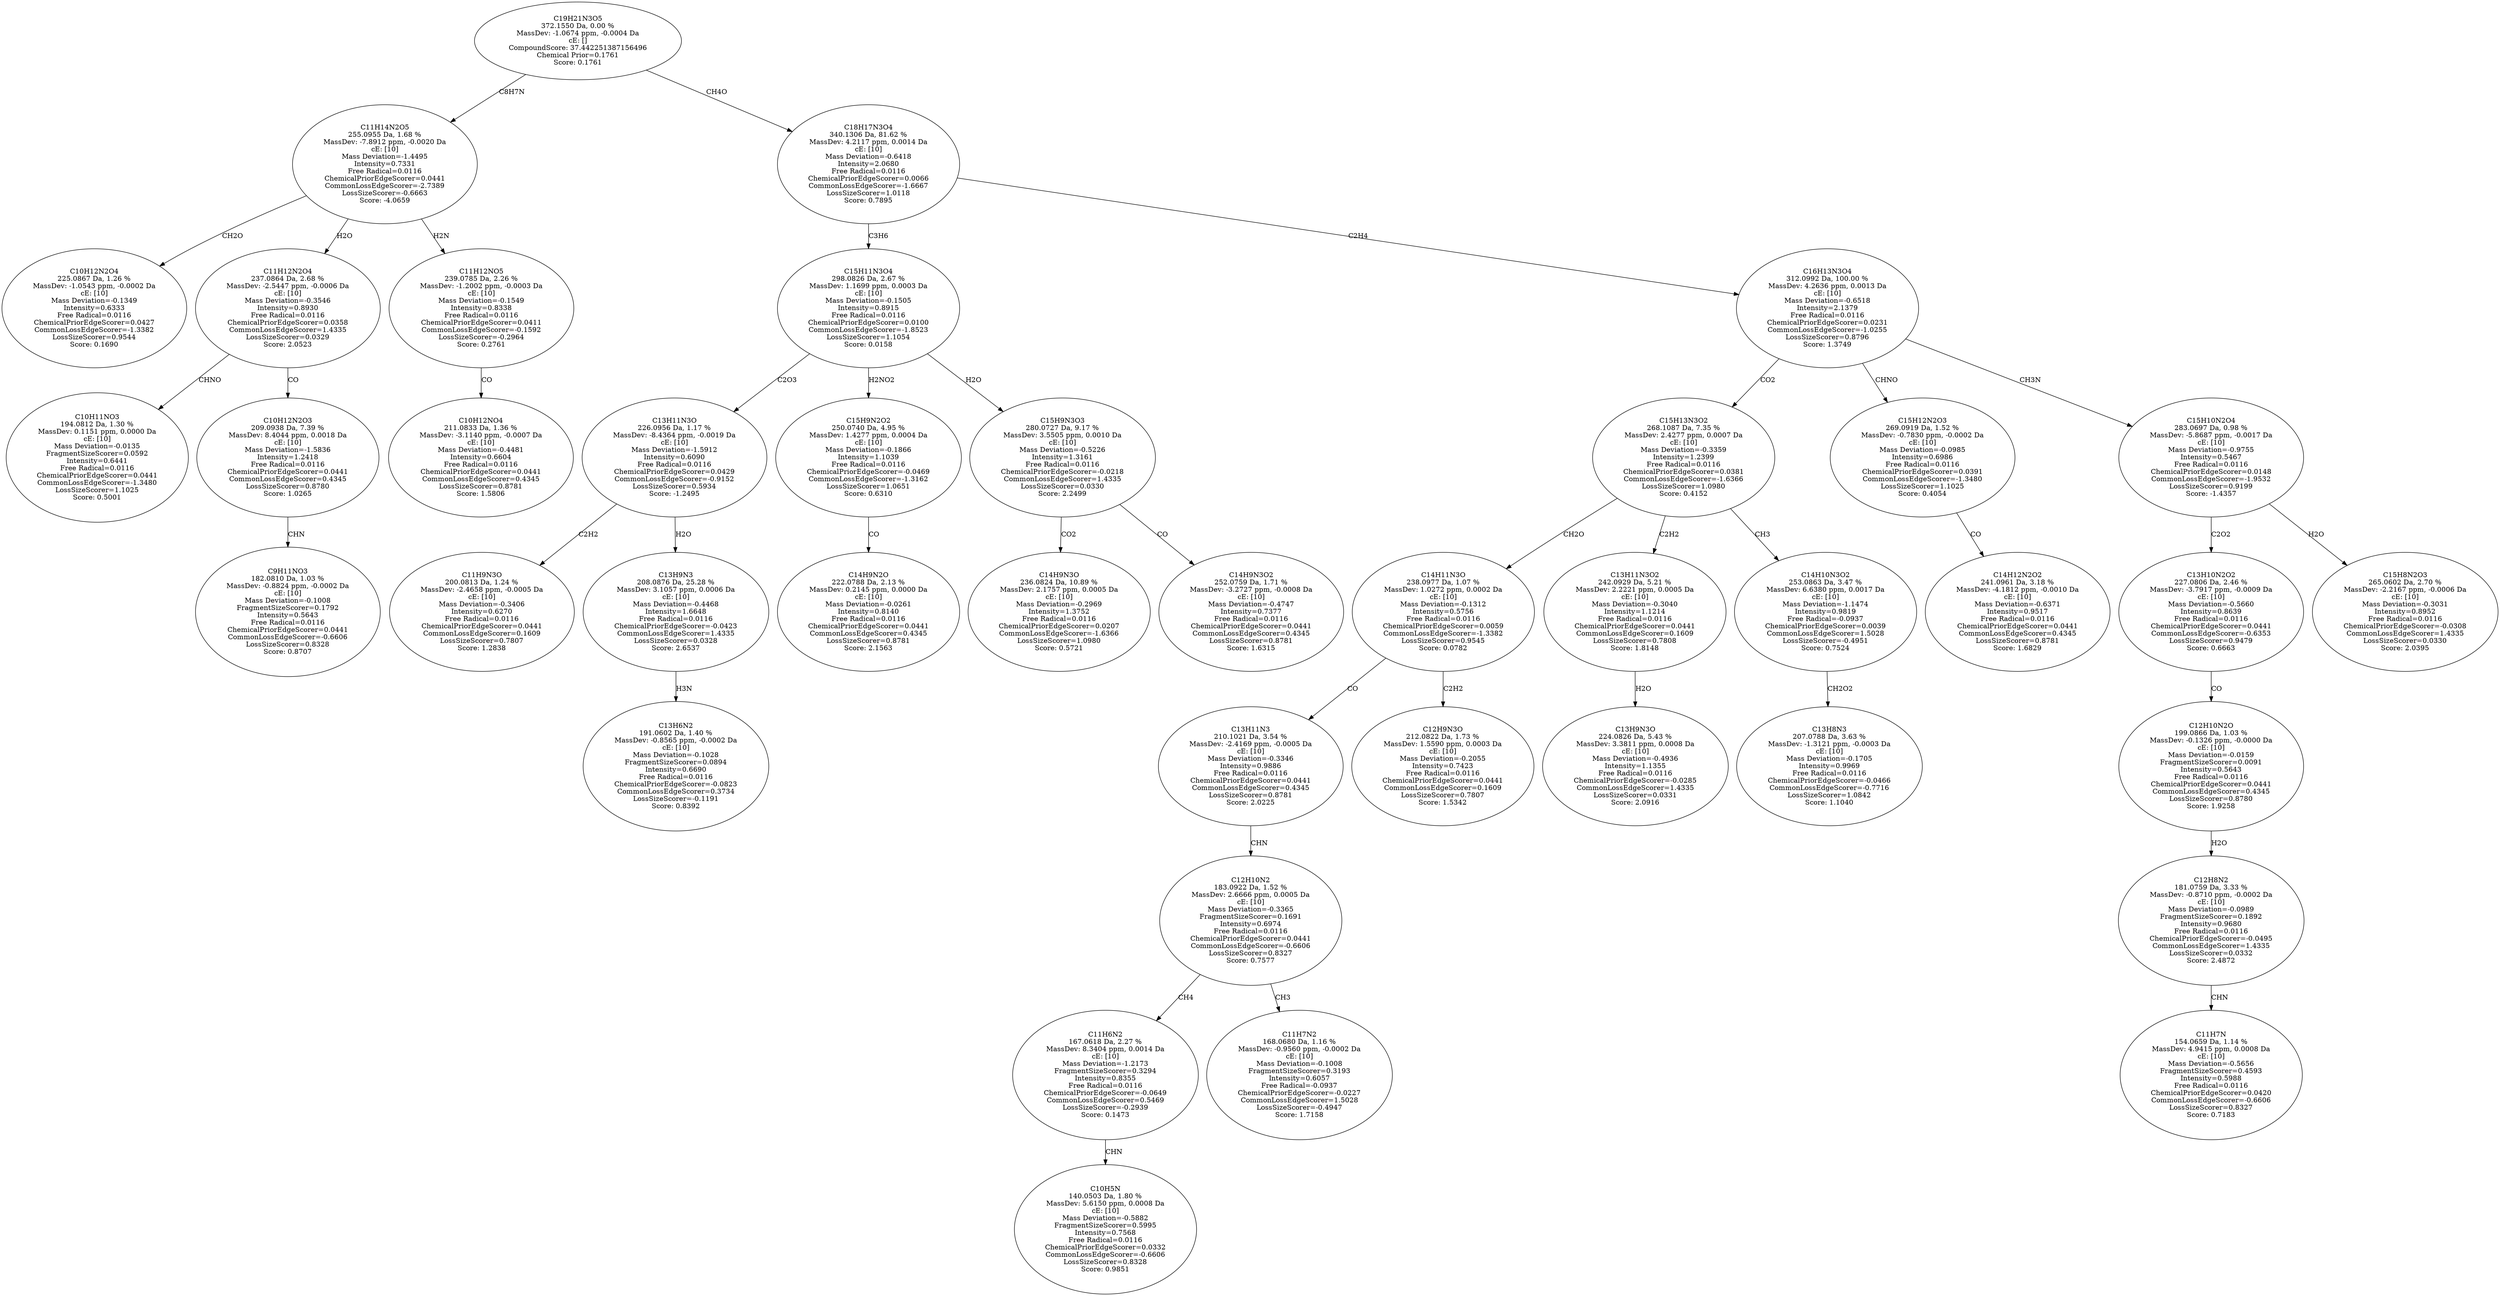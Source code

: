 strict digraph {
v1 [label="C10H12N2O4\n225.0867 Da, 1.26 %\nMassDev: -1.0543 ppm, -0.0002 Da\ncE: [10]\nMass Deviation=-0.1349\nIntensity=0.6333\nFree Radical=0.0116\nChemicalPriorEdgeScorer=0.0427\nCommonLossEdgeScorer=-1.3382\nLossSizeScorer=0.9544\nScore: 0.1690"];
v2 [label="C10H11NO3\n194.0812 Da, 1.30 %\nMassDev: 0.1151 ppm, 0.0000 Da\ncE: [10]\nMass Deviation=-0.0135\nFragmentSizeScorer=0.0592\nIntensity=0.6441\nFree Radical=0.0116\nChemicalPriorEdgeScorer=0.0441\nCommonLossEdgeScorer=-1.3480\nLossSizeScorer=1.1025\nScore: 0.5001"];
v3 [label="C9H11NO3\n182.0810 Da, 1.03 %\nMassDev: -0.8824 ppm, -0.0002 Da\ncE: [10]\nMass Deviation=-0.1008\nFragmentSizeScorer=0.1792\nIntensity=0.5643\nFree Radical=0.0116\nChemicalPriorEdgeScorer=0.0441\nCommonLossEdgeScorer=-0.6606\nLossSizeScorer=0.8328\nScore: 0.8707"];
v4 [label="C10H12N2O3\n209.0938 Da, 7.39 %\nMassDev: 8.4044 ppm, 0.0018 Da\ncE: [10]\nMass Deviation=-1.5836\nIntensity=1.2418\nFree Radical=0.0116\nChemicalPriorEdgeScorer=0.0441\nCommonLossEdgeScorer=0.4345\nLossSizeScorer=0.8780\nScore: 1.0265"];
v5 [label="C11H12N2O4\n237.0864 Da, 2.68 %\nMassDev: -2.5447 ppm, -0.0006 Da\ncE: [10]\nMass Deviation=-0.3546\nIntensity=0.8930\nFree Radical=0.0116\nChemicalPriorEdgeScorer=0.0358\nCommonLossEdgeScorer=1.4335\nLossSizeScorer=0.0329\nScore: 2.0523"];
v6 [label="C10H12NO4\n211.0833 Da, 1.36 %\nMassDev: -3.1140 ppm, -0.0007 Da\ncE: [10]\nMass Deviation=-0.4481\nIntensity=0.6604\nFree Radical=0.0116\nChemicalPriorEdgeScorer=0.0441\nCommonLossEdgeScorer=0.4345\nLossSizeScorer=0.8781\nScore: 1.5806"];
v7 [label="C11H12NO5\n239.0785 Da, 2.26 %\nMassDev: -1.2002 ppm, -0.0003 Da\ncE: [10]\nMass Deviation=-0.1549\nIntensity=0.8338\nFree Radical=0.0116\nChemicalPriorEdgeScorer=0.0411\nCommonLossEdgeScorer=-0.1592\nLossSizeScorer=-0.2964\nScore: 0.2761"];
v8 [label="C11H14N2O5\n255.0955 Da, 1.68 %\nMassDev: -7.8912 ppm, -0.0020 Da\ncE: [10]\nMass Deviation=-1.4495\nIntensity=0.7331\nFree Radical=0.0116\nChemicalPriorEdgeScorer=0.0441\nCommonLossEdgeScorer=-2.7389\nLossSizeScorer=-0.6663\nScore: -4.0659"];
v9 [label="C11H9N3O\n200.0813 Da, 1.24 %\nMassDev: -2.4658 ppm, -0.0005 Da\ncE: [10]\nMass Deviation=-0.3406\nIntensity=0.6270\nFree Radical=0.0116\nChemicalPriorEdgeScorer=0.0441\nCommonLossEdgeScorer=0.1609\nLossSizeScorer=0.7807\nScore: 1.2838"];
v10 [label="C13H6N2\n191.0602 Da, 1.40 %\nMassDev: -0.8565 ppm, -0.0002 Da\ncE: [10]\nMass Deviation=-0.1028\nFragmentSizeScorer=0.0894\nIntensity=0.6690\nFree Radical=0.0116\nChemicalPriorEdgeScorer=-0.0823\nCommonLossEdgeScorer=0.3734\nLossSizeScorer=-0.1191\nScore: 0.8392"];
v11 [label="C13H9N3\n208.0876 Da, 25.28 %\nMassDev: 3.1057 ppm, 0.0006 Da\ncE: [10]\nMass Deviation=-0.4468\nIntensity=1.6648\nFree Radical=0.0116\nChemicalPriorEdgeScorer=-0.0423\nCommonLossEdgeScorer=1.4335\nLossSizeScorer=0.0328\nScore: 2.6537"];
v12 [label="C13H11N3O\n226.0956 Da, 1.17 %\nMassDev: -8.4364 ppm, -0.0019 Da\ncE: [10]\nMass Deviation=-1.5912\nIntensity=0.6090\nFree Radical=0.0116\nChemicalPriorEdgeScorer=0.0429\nCommonLossEdgeScorer=-0.9152\nLossSizeScorer=0.5934\nScore: -1.2495"];
v13 [label="C14H9N2O\n222.0788 Da, 2.13 %\nMassDev: 0.2145 ppm, 0.0000 Da\ncE: [10]\nMass Deviation=-0.0261\nIntensity=0.8140\nFree Radical=0.0116\nChemicalPriorEdgeScorer=0.0441\nCommonLossEdgeScorer=0.4345\nLossSizeScorer=0.8781\nScore: 2.1563"];
v14 [label="C15H9N2O2\n250.0740 Da, 4.95 %\nMassDev: 1.4277 ppm, 0.0004 Da\ncE: [10]\nMass Deviation=-0.1866\nIntensity=1.1039\nFree Radical=0.0116\nChemicalPriorEdgeScorer=-0.0469\nCommonLossEdgeScorer=-1.3162\nLossSizeScorer=1.0651\nScore: 0.6310"];
v15 [label="C14H9N3O\n236.0824 Da, 10.89 %\nMassDev: 2.1757 ppm, 0.0005 Da\ncE: [10]\nMass Deviation=-0.2969\nIntensity=1.3752\nFree Radical=0.0116\nChemicalPriorEdgeScorer=0.0207\nCommonLossEdgeScorer=-1.6366\nLossSizeScorer=1.0980\nScore: 0.5721"];
v16 [label="C14H9N3O2\n252.0759 Da, 1.71 %\nMassDev: -3.2727 ppm, -0.0008 Da\ncE: [10]\nMass Deviation=-0.4747\nIntensity=0.7377\nFree Radical=0.0116\nChemicalPriorEdgeScorer=0.0441\nCommonLossEdgeScorer=0.4345\nLossSizeScorer=0.8781\nScore: 1.6315"];
v17 [label="C15H9N3O3\n280.0727 Da, 9.17 %\nMassDev: 3.5505 ppm, 0.0010 Da\ncE: [10]\nMass Deviation=-0.5226\nIntensity=1.3161\nFree Radical=0.0116\nChemicalPriorEdgeScorer=-0.0218\nCommonLossEdgeScorer=1.4335\nLossSizeScorer=0.0330\nScore: 2.2499"];
v18 [label="C15H11N3O4\n298.0826 Da, 2.67 %\nMassDev: 1.1699 ppm, 0.0003 Da\ncE: [10]\nMass Deviation=-0.1505\nIntensity=0.8915\nFree Radical=0.0116\nChemicalPriorEdgeScorer=0.0100\nCommonLossEdgeScorer=-1.8523\nLossSizeScorer=1.1054\nScore: 0.0158"];
v19 [label="C10H5N\n140.0503 Da, 1.80 %\nMassDev: 5.6150 ppm, 0.0008 Da\ncE: [10]\nMass Deviation=-0.5882\nFragmentSizeScorer=0.5995\nIntensity=0.7568\nFree Radical=0.0116\nChemicalPriorEdgeScorer=0.0332\nCommonLossEdgeScorer=-0.6606\nLossSizeScorer=0.8328\nScore: 0.9851"];
v20 [label="C11H6N2\n167.0618 Da, 2.27 %\nMassDev: 8.3404 ppm, 0.0014 Da\ncE: [10]\nMass Deviation=-1.2173\nFragmentSizeScorer=0.3294\nIntensity=0.8355\nFree Radical=0.0116\nChemicalPriorEdgeScorer=-0.0649\nCommonLossEdgeScorer=0.5469\nLossSizeScorer=-0.2939\nScore: 0.1473"];
v21 [label="C11H7N2\n168.0680 Da, 1.16 %\nMassDev: -0.9560 ppm, -0.0002 Da\ncE: [10]\nMass Deviation=-0.1008\nFragmentSizeScorer=0.3193\nIntensity=0.6057\nFree Radical=-0.0937\nChemicalPriorEdgeScorer=-0.0227\nCommonLossEdgeScorer=1.5028\nLossSizeScorer=-0.4947\nScore: 1.7158"];
v22 [label="C12H10N2\n183.0922 Da, 1.52 %\nMassDev: 2.6666 ppm, 0.0005 Da\ncE: [10]\nMass Deviation=-0.3365\nFragmentSizeScorer=0.1691\nIntensity=0.6974\nFree Radical=0.0116\nChemicalPriorEdgeScorer=0.0441\nCommonLossEdgeScorer=-0.6606\nLossSizeScorer=0.8327\nScore: 0.7577"];
v23 [label="C13H11N3\n210.1021 Da, 3.54 %\nMassDev: -2.4169 ppm, -0.0005 Da\ncE: [10]\nMass Deviation=-0.3346\nIntensity=0.9886\nFree Radical=0.0116\nChemicalPriorEdgeScorer=0.0441\nCommonLossEdgeScorer=0.4345\nLossSizeScorer=0.8781\nScore: 2.0225"];
v24 [label="C12H9N3O\n212.0822 Da, 1.73 %\nMassDev: 1.5590 ppm, 0.0003 Da\ncE: [10]\nMass Deviation=-0.2055\nIntensity=0.7423\nFree Radical=0.0116\nChemicalPriorEdgeScorer=0.0441\nCommonLossEdgeScorer=0.1609\nLossSizeScorer=0.7807\nScore: 1.5342"];
v25 [label="C14H11N3O\n238.0977 Da, 1.07 %\nMassDev: 1.0272 ppm, 0.0002 Da\ncE: [10]\nMass Deviation=-0.1312\nIntensity=0.5756\nFree Radical=0.0116\nChemicalPriorEdgeScorer=0.0059\nCommonLossEdgeScorer=-1.3382\nLossSizeScorer=0.9545\nScore: 0.0782"];
v26 [label="C13H9N3O\n224.0826 Da, 5.43 %\nMassDev: 3.3811 ppm, 0.0008 Da\ncE: [10]\nMass Deviation=-0.4936\nIntensity=1.1355\nFree Radical=0.0116\nChemicalPriorEdgeScorer=-0.0285\nCommonLossEdgeScorer=1.4335\nLossSizeScorer=0.0331\nScore: 2.0916"];
v27 [label="C13H11N3O2\n242.0929 Da, 5.21 %\nMassDev: 2.2221 ppm, 0.0005 Da\ncE: [10]\nMass Deviation=-0.3040\nIntensity=1.1214\nFree Radical=0.0116\nChemicalPriorEdgeScorer=0.0441\nCommonLossEdgeScorer=0.1609\nLossSizeScorer=0.7808\nScore: 1.8148"];
v28 [label="C13H8N3\n207.0788 Da, 3.63 %\nMassDev: -1.3121 ppm, -0.0003 Da\ncE: [10]\nMass Deviation=-0.1705\nIntensity=0.9969\nFree Radical=0.0116\nChemicalPriorEdgeScorer=-0.0466\nCommonLossEdgeScorer=-0.7716\nLossSizeScorer=1.0842\nScore: 1.1040"];
v29 [label="C14H10N3O2\n253.0863 Da, 3.47 %\nMassDev: 6.6380 ppm, 0.0017 Da\ncE: [10]\nMass Deviation=-1.1474\nIntensity=0.9819\nFree Radical=-0.0937\nChemicalPriorEdgeScorer=0.0039\nCommonLossEdgeScorer=1.5028\nLossSizeScorer=-0.4951\nScore: 0.7524"];
v30 [label="C15H13N3O2\n268.1087 Da, 7.35 %\nMassDev: 2.4277 ppm, 0.0007 Da\ncE: [10]\nMass Deviation=-0.3359\nIntensity=1.2399\nFree Radical=0.0116\nChemicalPriorEdgeScorer=0.0381\nCommonLossEdgeScorer=-1.6366\nLossSizeScorer=1.0980\nScore: 0.4152"];
v31 [label="C14H12N2O2\n241.0961 Da, 3.18 %\nMassDev: -4.1812 ppm, -0.0010 Da\ncE: [10]\nMass Deviation=-0.6371\nIntensity=0.9517\nFree Radical=0.0116\nChemicalPriorEdgeScorer=0.0441\nCommonLossEdgeScorer=0.4345\nLossSizeScorer=0.8781\nScore: 1.6829"];
v32 [label="C15H12N2O3\n269.0919 Da, 1.52 %\nMassDev: -0.7830 ppm, -0.0002 Da\ncE: [10]\nMass Deviation=-0.0985\nIntensity=0.6986\nFree Radical=0.0116\nChemicalPriorEdgeScorer=0.0391\nCommonLossEdgeScorer=-1.3480\nLossSizeScorer=1.1025\nScore: 0.4054"];
v33 [label="C11H7N\n154.0659 Da, 1.14 %\nMassDev: 4.9415 ppm, 0.0008 Da\ncE: [10]\nMass Deviation=-0.5656\nFragmentSizeScorer=0.4593\nIntensity=0.5988\nFree Radical=0.0116\nChemicalPriorEdgeScorer=0.0420\nCommonLossEdgeScorer=-0.6606\nLossSizeScorer=0.8327\nScore: 0.7183"];
v34 [label="C12H8N2\n181.0759 Da, 3.33 %\nMassDev: -0.8710 ppm, -0.0002 Da\ncE: [10]\nMass Deviation=-0.0989\nFragmentSizeScorer=0.1892\nIntensity=0.9680\nFree Radical=0.0116\nChemicalPriorEdgeScorer=-0.0495\nCommonLossEdgeScorer=1.4335\nLossSizeScorer=0.0332\nScore: 2.4872"];
v35 [label="C12H10N2O\n199.0866 Da, 1.03 %\nMassDev: -0.1326 ppm, -0.0000 Da\ncE: [10]\nMass Deviation=-0.0159\nFragmentSizeScorer=0.0091\nIntensity=0.5643\nFree Radical=0.0116\nChemicalPriorEdgeScorer=0.0441\nCommonLossEdgeScorer=0.4345\nLossSizeScorer=0.8780\nScore: 1.9258"];
v36 [label="C13H10N2O2\n227.0806 Da, 2.46 %\nMassDev: -3.7917 ppm, -0.0009 Da\ncE: [10]\nMass Deviation=-0.5660\nIntensity=0.8639\nFree Radical=0.0116\nChemicalPriorEdgeScorer=0.0441\nCommonLossEdgeScorer=-0.6353\nLossSizeScorer=0.9479\nScore: 0.6663"];
v37 [label="C15H8N2O3\n265.0602 Da, 2.70 %\nMassDev: -2.2167 ppm, -0.0006 Da\ncE: [10]\nMass Deviation=-0.3031\nIntensity=0.8952\nFree Radical=0.0116\nChemicalPriorEdgeScorer=-0.0308\nCommonLossEdgeScorer=1.4335\nLossSizeScorer=0.0330\nScore: 2.0395"];
v38 [label="C15H10N2O4\n283.0697 Da, 0.98 %\nMassDev: -5.8687 ppm, -0.0017 Da\ncE: [10]\nMass Deviation=-0.9755\nIntensity=0.5467\nFree Radical=0.0116\nChemicalPriorEdgeScorer=0.0148\nCommonLossEdgeScorer=-1.9532\nLossSizeScorer=0.9199\nScore: -1.4357"];
v39 [label="C16H13N3O4\n312.0992 Da, 100.00 %\nMassDev: 4.2636 ppm, 0.0013 Da\ncE: [10]\nMass Deviation=-0.6518\nIntensity=2.1379\nFree Radical=0.0116\nChemicalPriorEdgeScorer=0.0231\nCommonLossEdgeScorer=-1.0255\nLossSizeScorer=0.8796\nScore: 1.3749"];
v40 [label="C18H17N3O4\n340.1306 Da, 81.62 %\nMassDev: 4.2117 ppm, 0.0014 Da\ncE: [10]\nMass Deviation=-0.6418\nIntensity=2.0680\nFree Radical=0.0116\nChemicalPriorEdgeScorer=0.0066\nCommonLossEdgeScorer=-1.6667\nLossSizeScorer=1.0118\nScore: 0.7895"];
v41 [label="C19H21N3O5\n372.1550 Da, 0.00 %\nMassDev: -1.0674 ppm, -0.0004 Da\ncE: []\nCompoundScore: 37.442251387156496\nChemical Prior=0.1761\nScore: 0.1761"];
v8 -> v1 [label="CH2O"];
v5 -> v2 [label="CHNO"];
v4 -> v3 [label="CHN"];
v5 -> v4 [label="CO"];
v8 -> v5 [label="H2O"];
v7 -> v6 [label="CO"];
v8 -> v7 [label="H2N"];
v41 -> v8 [label="C8H7N"];
v12 -> v9 [label="C2H2"];
v11 -> v10 [label="H3N"];
v12 -> v11 [label="H2O"];
v18 -> v12 [label="C2O3"];
v14 -> v13 [label="CO"];
v18 -> v14 [label="H2NO2"];
v17 -> v15 [label="CO2"];
v17 -> v16 [label="CO"];
v18 -> v17 [label="H2O"];
v40 -> v18 [label="C3H6"];
v20 -> v19 [label="CHN"];
v22 -> v20 [label="CH4"];
v22 -> v21 [label="CH3"];
v23 -> v22 [label="CHN"];
v25 -> v23 [label="CO"];
v25 -> v24 [label="C2H2"];
v30 -> v25 [label="CH2O"];
v27 -> v26 [label="H2O"];
v30 -> v27 [label="C2H2"];
v29 -> v28 [label="CH2O2"];
v30 -> v29 [label="CH3"];
v39 -> v30 [label="CO2"];
v32 -> v31 [label="CO"];
v39 -> v32 [label="CHNO"];
v34 -> v33 [label="CHN"];
v35 -> v34 [label="H2O"];
v36 -> v35 [label="CO"];
v38 -> v36 [label="C2O2"];
v38 -> v37 [label="H2O"];
v39 -> v38 [label="CH3N"];
v40 -> v39 [label="C2H4"];
v41 -> v40 [label="CH4O"];
}